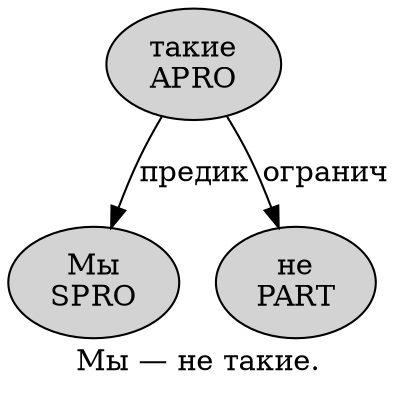 digraph SENTENCE_4402 {
	graph [label="Мы — не такие."]
	node [style=filled]
		0 [label="Мы
SPRO" color="" fillcolor=lightgray penwidth=1 shape=ellipse]
		2 [label="не
PART" color="" fillcolor=lightgray penwidth=1 shape=ellipse]
		3 [label="такие
APRO" color="" fillcolor=lightgray penwidth=1 shape=ellipse]
			3 -> 0 [label="предик"]
			3 -> 2 [label="огранич"]
}